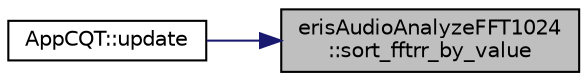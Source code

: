 digraph "erisAudioAnalyzeFFT1024::sort_fftrr_by_value"
{
 // LATEX_PDF_SIZE
  edge [fontname="Helvetica",fontsize="10",labelfontname="Helvetica",labelfontsize="10"];
  node [fontname="Helvetica",fontsize="10",shape=record];
  rankdir="RL";
  Node1 [label="erisAudioAnalyzeFFT1024\l::sort_fftrr_by_value",height=0.2,width=0.4,color="black", fillcolor="grey75", style="filled", fontcolor="black",tooltip=" "];
  Node1 -> Node2 [dir="back",color="midnightblue",fontsize="10",style="solid",fontname="Helvetica"];
  Node2 [label="AppCQT::update",height=0.2,width=0.4,color="black", fillcolor="white", style="filled",URL="$class_app_c_q_t.html#a0e1d9e850811f24577f20ac1900dd4f8",tooltip=" "];
}
